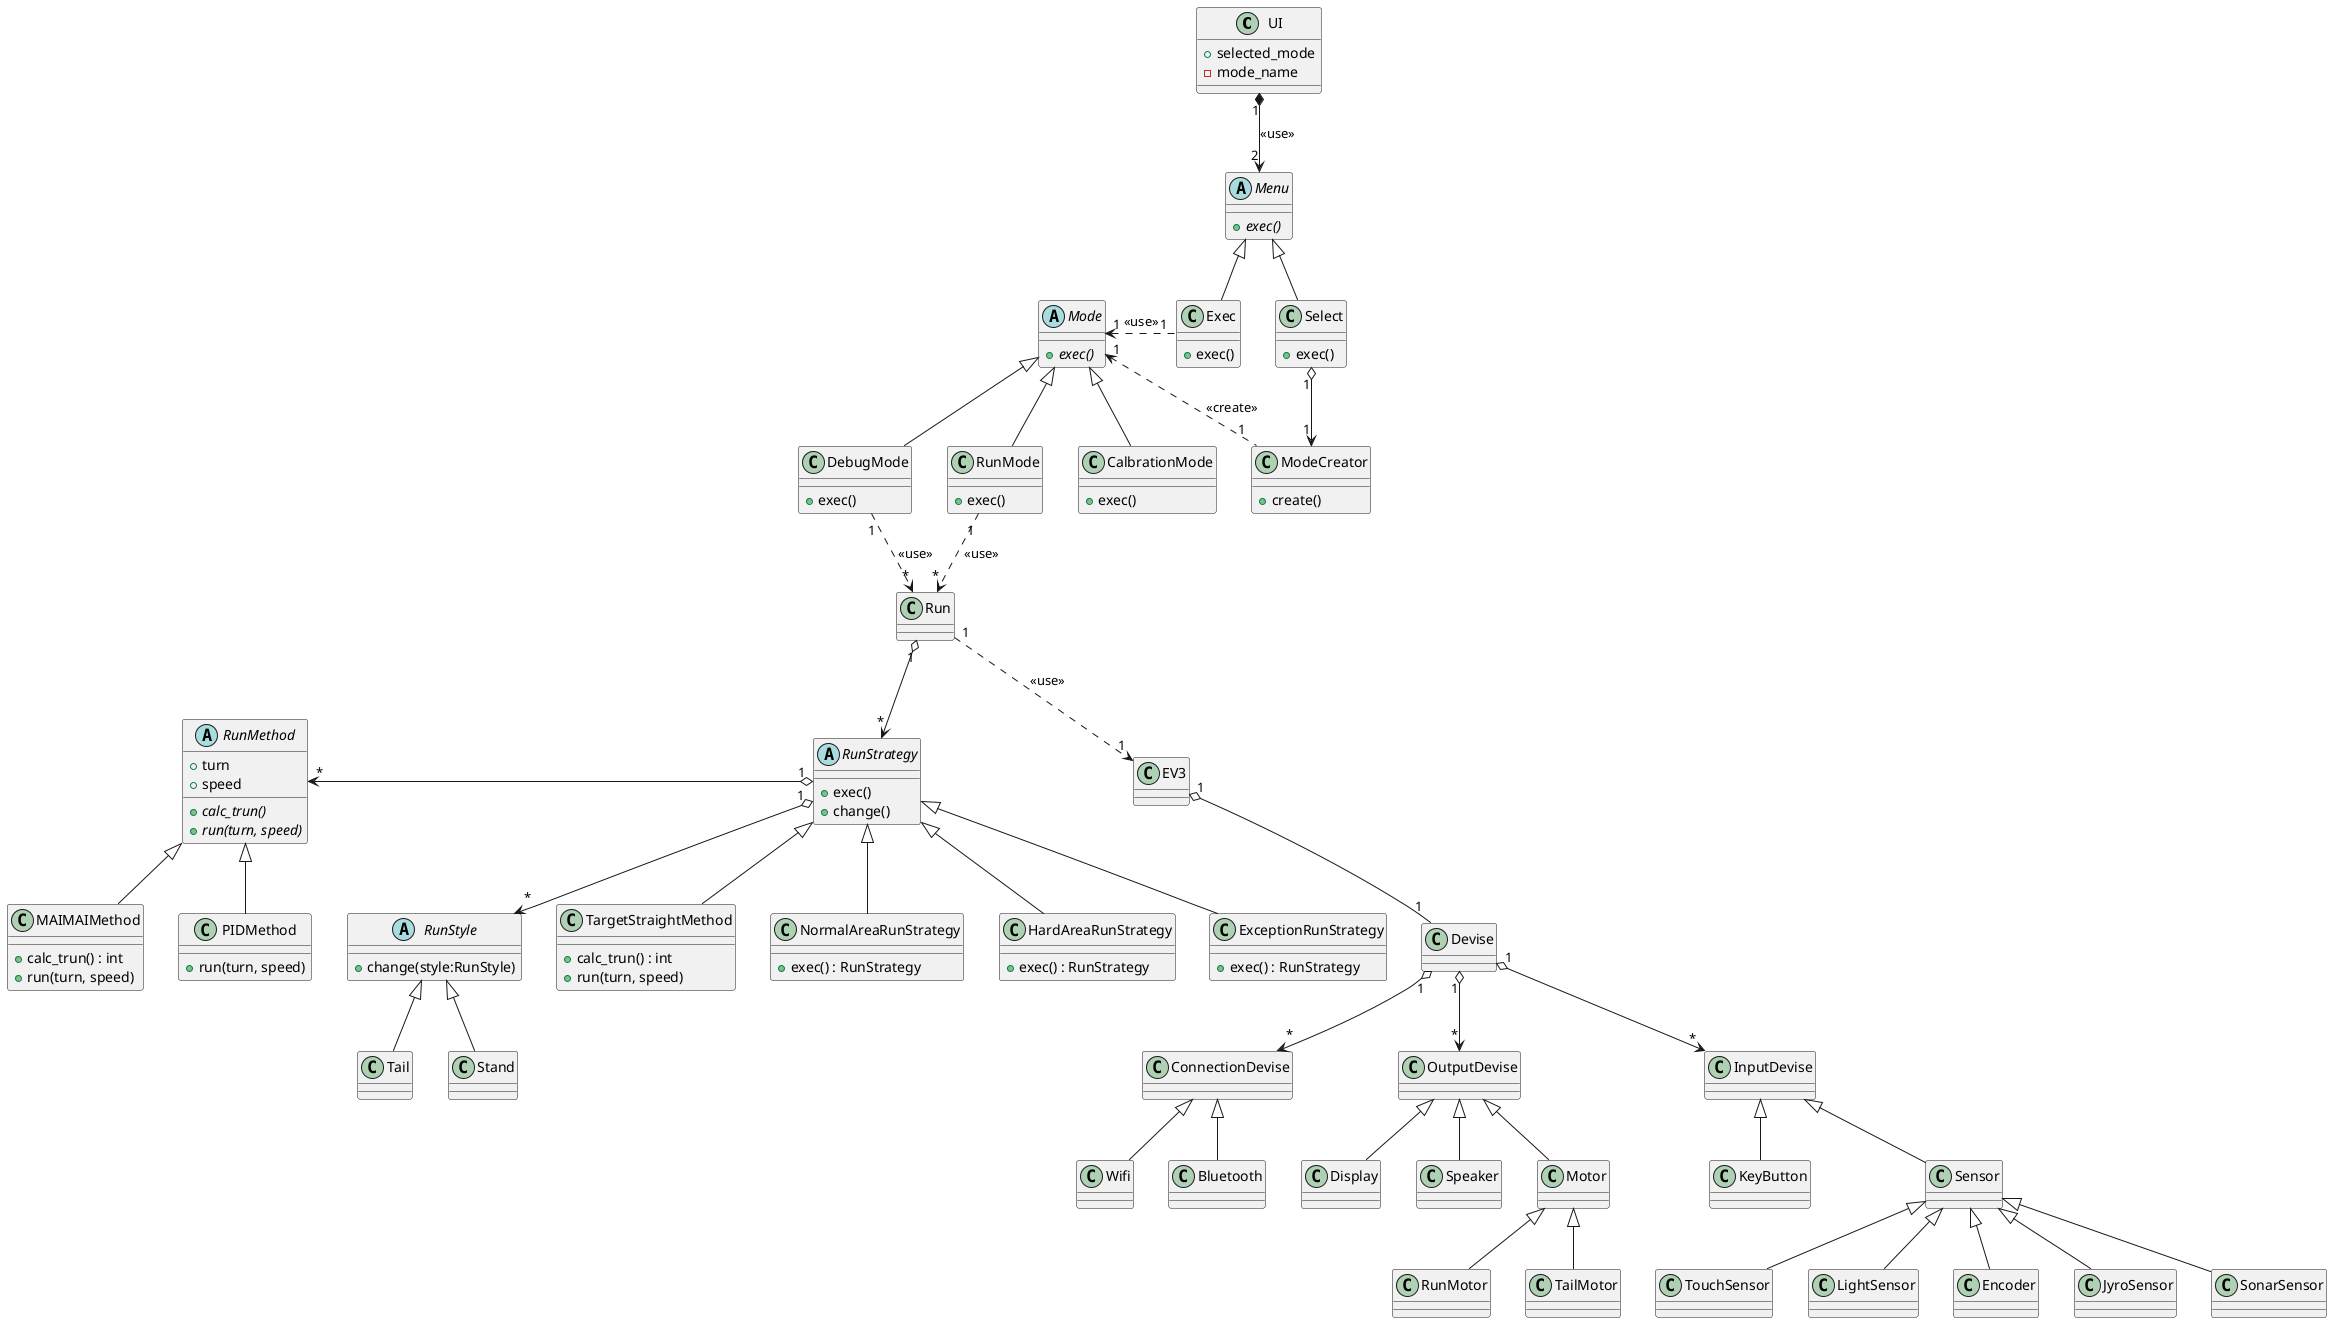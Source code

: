 @startuml{class.png}

top to bottom direction

' クラス図でイメージ出来ない人用スケルトンコード javaっぽい？
' ---- データ代入は等式からアクセサになる
' UI ui = new UI()
' Select select = new Select()
' ui.mode_name = select.exec()
' mode = ModeCreator.create(ui.mode_name)
' mode.exec()
'
' public abstract Mode { void exec() }
' public class DebugMode implements Mode {}
' public class CalbrationMode implements Mode {}
' public class RunMode implements Mode {}

class UI {
  +selected_mode
  -mode_name
}

abstract Menu {
  +{abstract}exec()
}

class Select {
  +exec()
}

class Exec {
  +exec()
}

class ModeCreator {
  +create()
}

abstract Mode {
  +{abstract}exec()
}

class DebugMode {
  +exec()
}

class RunMode {
  +exec()
}

class CalbrationMode {
  +exec()
}

UI "1" *--> "2" Menu : <<use>>
Menu <|-- Select
Menu <|-- Exec
Select "1" o--> "1" ModeCreator
ModeCreator "1" .left.> "1" Mode : <<create>>
Exec "1" .left.> "1" Mode : <<use>>
Mode <|-- RunMode
Mode <|-- DebugMode
Mode <|-- CalbrationMode

abstract RunStrategy {
  +exec()
  +change()
}

class NormalAreaRunStrategy {
  +exec() : RunStrategy
}

class HardAreaRunStrategy {
  +exec() : RunStrategy
}

class ExceptionRunStrategy {
  +exec() : RunStrategy
}

RunMode   "1" ..> "*" Run : <<use>>
DebugMode "1" ..> "*" Run : <<use>>

Run "1" o--> "*" RunStrategy
RunStrategy "1" o-left-> "*" RunMethod
RunStrategy "1" o--> "*" RunStyle

RunStrategy <|-- NormalAreaRunStrategy
RunStrategy <|-- HardAreaRunStrategy
RunStrategy <|-- ExceptionRunStrategy
RunStrategy <|-- TargetStraightMethod

class Run {
}

abstract RunMethod {
  +turn
  +speed
  +{abstract}calc_trun()
  +{abstract}run(turn, speed)
}

class MAIMAIMethod {
  +calc_trun() : int
  +run(turn, speed)
}

class TargetStraightMethod {
  +calc_trun() : int
  +run(turn, speed)
}

class PIDMethod {
  +run(turn, speed)
}

RunMethod <|-- MAIMAIMethod
RunMethod <|-- PIDMethod

abstract RunStyle {
  +change(style:RunStyle)
}

RunStyle <|-- Stand
RunStyle <|-- Tail

Run "1"..> "1" EV3 : <<use>>
EV3 "1" o-- "1" Devise
Devise "1" o--> "*" OutputDevise
Devise "1" o--> "*" InputDevise
Devise "1" o--> "*" ConnectionDevise

OutputDevise <|-- Motor
OutputDevise <|-- Display
OutputDevise <|-- Speaker

Motor <|-- TailMotor
Motor <|-- RunMotor

InputDevise  <|-- Sensor
InputDevise  <|-- KeyButton

Sensor <|-- JyroSensor
Sensor <|-- SonarSensor
Sensor <|-- TouchSensor
Sensor <|-- LightSensor
Sensor <|-- Encoder

ConnectionDevise <|-- Wifi
ConnectionDevise <|-- Bluetooth

@enduml
